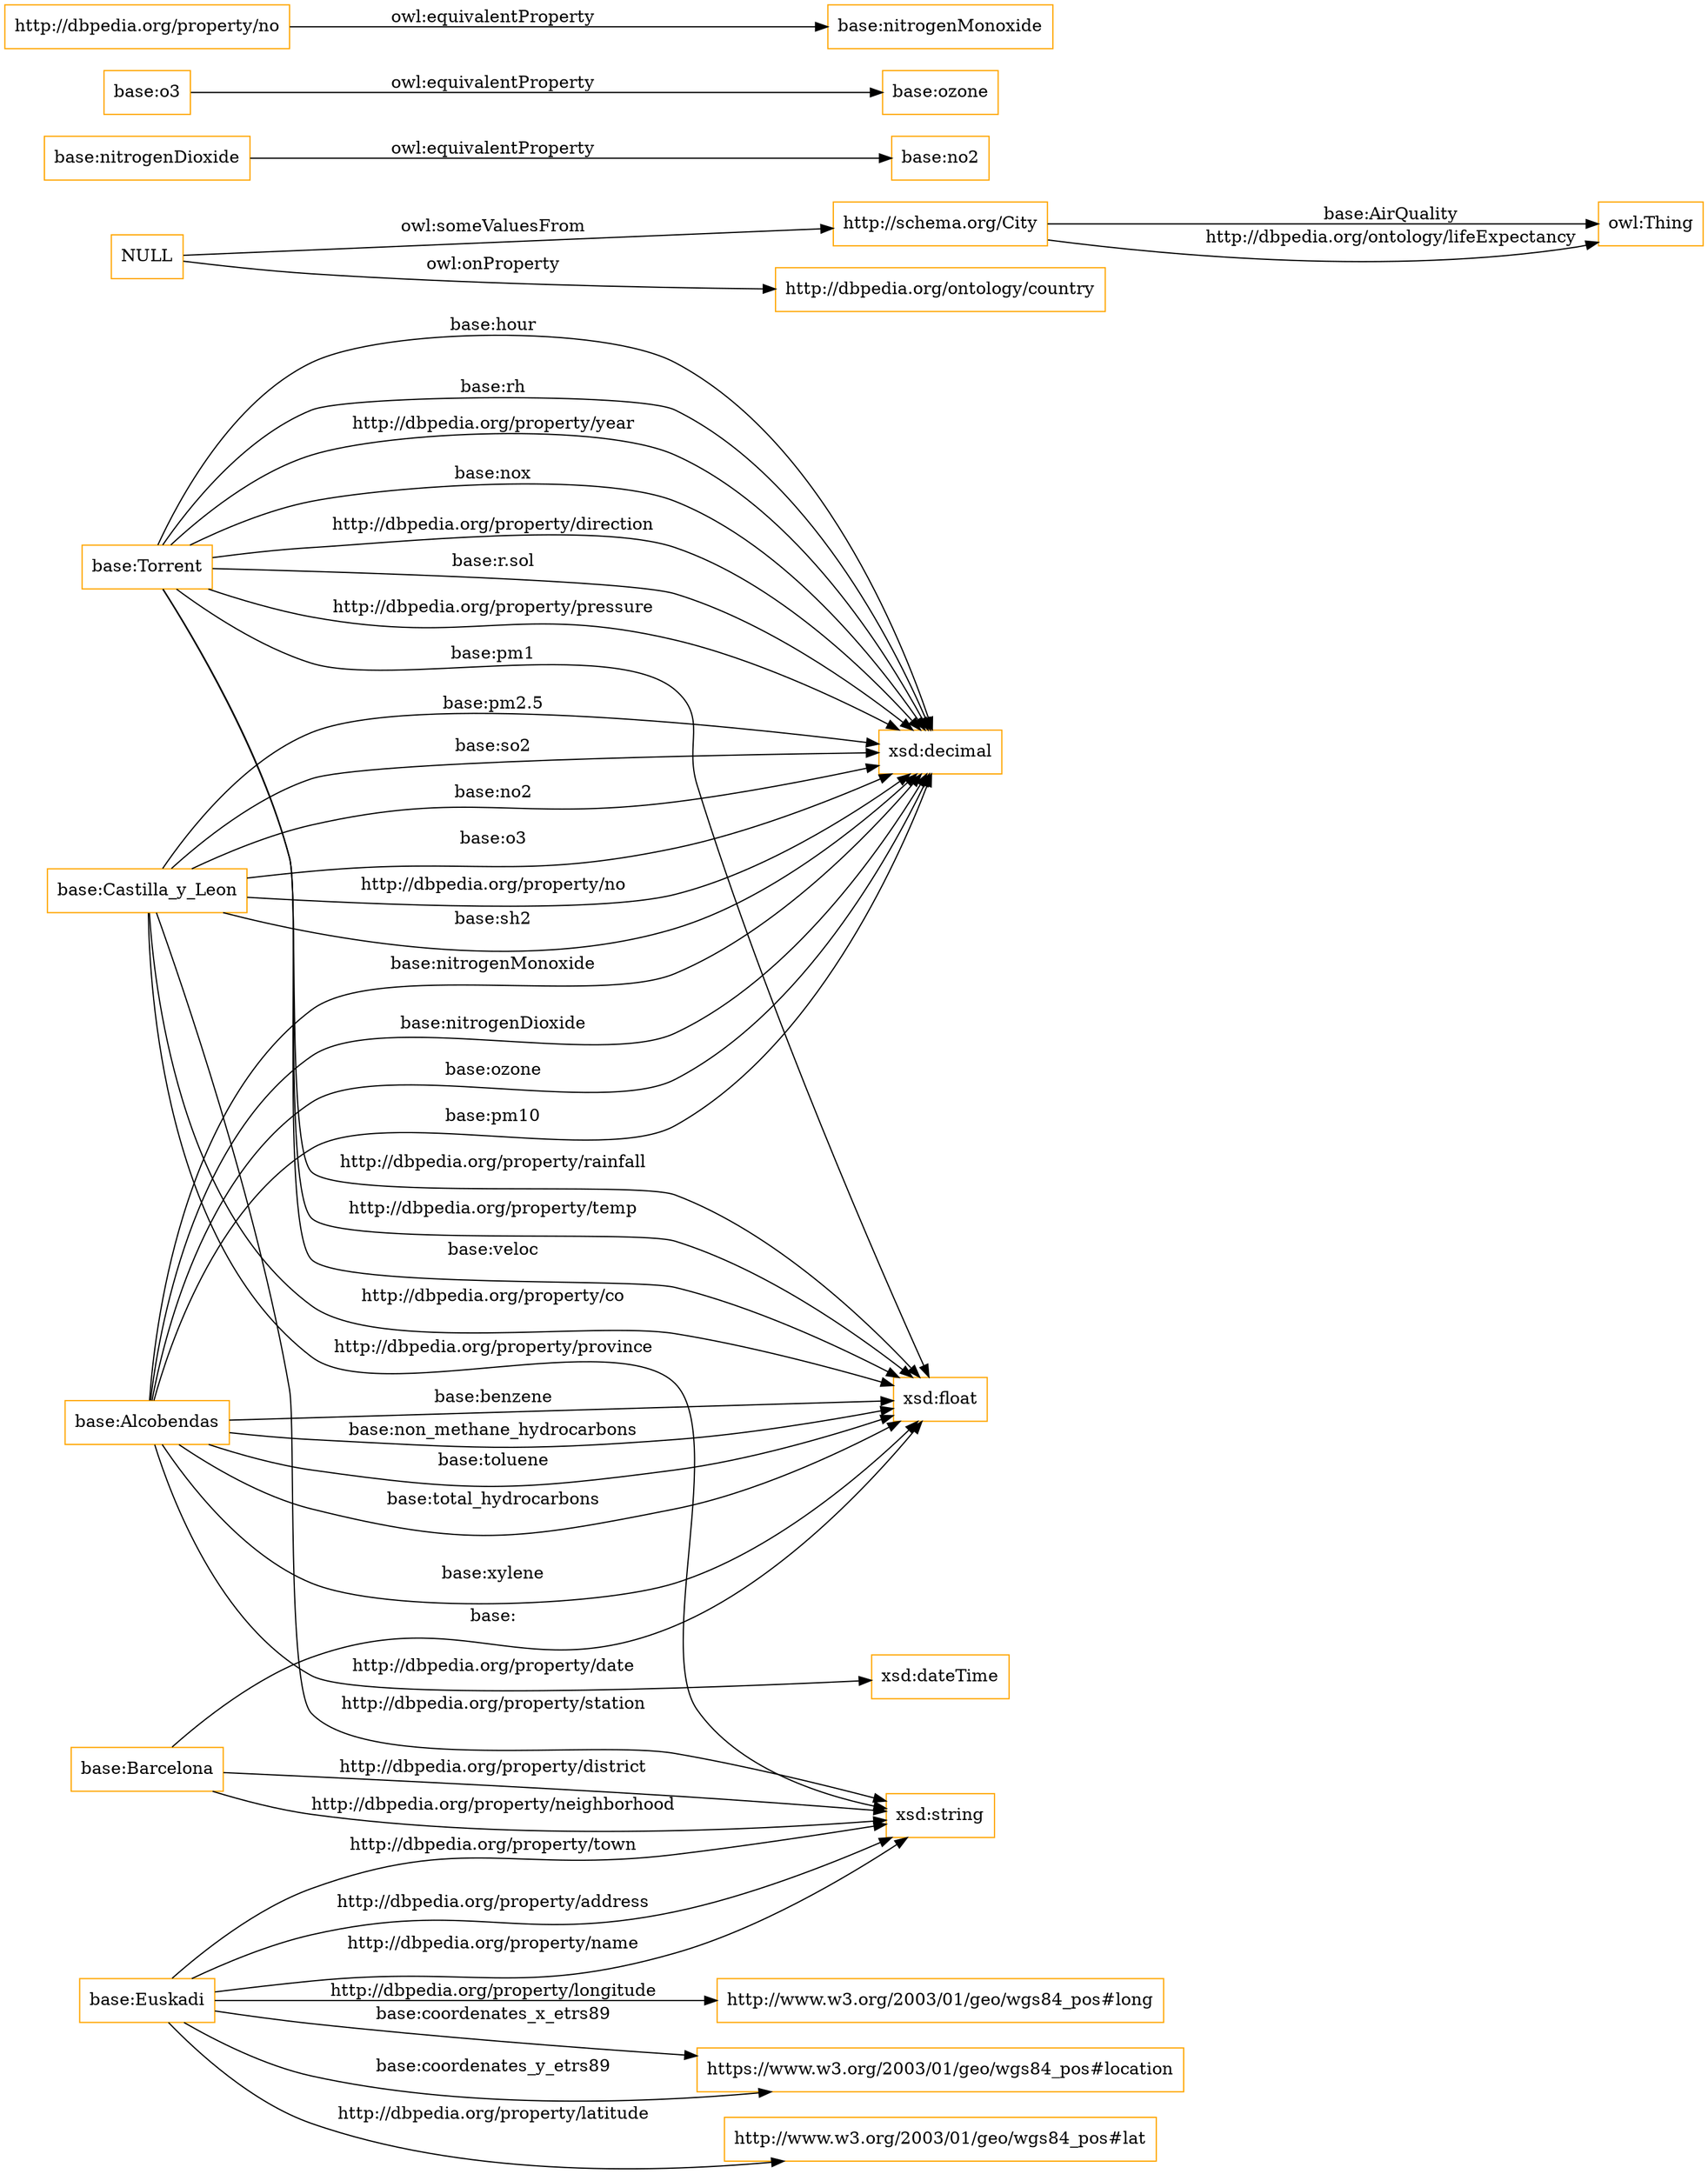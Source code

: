 digraph ar2dtool_diagram { 
rankdir=LR;
size="1501"
node [shape = rectangle, color="orange"]; "base:Torrent" "base:Euskadi" "base:Castilla_y_Leon" "base:Barcelona" "base:Alcobendas" "http://schema.org/City" ; /*classes style*/
	"base:nitrogenDioxide" -> "base:no2" [ label = "owl:equivalentProperty" ];
	"NULL" -> "http://schema.org/City" [ label = "owl:someValuesFrom" ];
	"NULL" -> "http://dbpedia.org/ontology/country" [ label = "owl:onProperty" ];
	"base:o3" -> "base:ozone" [ label = "owl:equivalentProperty" ];
	"http://dbpedia.org/property/no" -> "base:nitrogenMonoxide" [ label = "owl:equivalentProperty" ];
	"base:Torrent" -> "xsd:decimal" [ label = "http://dbpedia.org/property/year" ];
	"base:Alcobendas" -> "xsd:decimal" [ label = "base:nitrogenMonoxide" ];
	"base:Alcobendas" -> "xsd:float" [ label = "base:xylene" ];
	"base:Castilla_y_Leon" -> "xsd:decimal" [ label = "base:pm2.5" ];
	"base:Torrent" -> "xsd:float" [ label = "base:veloc" ];
	"base:Alcobendas" -> "xsd:float" [ label = "base:benzene" ];
	"base:Alcobendas" -> "xsd:dateTime" [ label = "http://dbpedia.org/property/date" ];
	"base:Torrent" -> "xsd:decimal" [ label = "base:nox" ];
	"base:Barcelona" -> "xsd:float" [ label = "base:" ];
	"base:Alcobendas" -> "xsd:float" [ label = "base:non_methane_hydrocarbons" ];
	"base:Torrent" -> "xsd:float" [ label = "base:pm1" ];
	"base:Torrent" -> "xsd:decimal" [ label = "http://dbpedia.org/property/direction" ];
	"base:Euskadi" -> "http://www.w3.org/2003/01/geo/wgs84_pos#long" [ label = "http://dbpedia.org/property/longitude" ];
	"base:Castilla_y_Leon" -> "xsd:decimal" [ label = "base:so2" ];
	"base:Castilla_y_Leon" -> "xsd:decimal" [ label = "base:no2" ];
	"base:Torrent" -> "xsd:float" [ label = "http://dbpedia.org/property/rainfall" ];
	"base:Alcobendas" -> "xsd:float" [ label = "base:toluene" ];
	"base:Alcobendas" -> "xsd:decimal" [ label = "base:nitrogenDioxide" ];
	"base:Alcobendas" -> "xsd:decimal" [ label = "base:ozone" ];
	"base:Torrent" -> "xsd:decimal" [ label = "base:r.sol" ];
	"base:Torrent" -> "xsd:decimal" [ label = "http://dbpedia.org/property/pressure" ];
	"base:Barcelona" -> "xsd:string" [ label = "http://dbpedia.org/property/neighborhood" ];
	"base:Torrent" -> "xsd:decimal" [ label = "base:hour" ];
	"base:Castilla_y_Leon" -> "xsd:decimal" [ label = "base:o3" ];
	"base:Castilla_y_Leon" -> "xsd:string" [ label = "http://dbpedia.org/property/station" ];
	"base:Castilla_y_Leon" -> "xsd:decimal" [ label = "http://dbpedia.org/property/no" ];
	"base:Alcobendas" -> "xsd:decimal" [ label = "base:pm10" ];
	"base:Castilla_y_Leon" -> "xsd:decimal" [ label = "base:sh2" ];
	"http://schema.org/City" -> "owl:Thing" [ label = "base:AirQuality" ];
	"http://schema.org/City" -> "owl:Thing" [ label = "http://dbpedia.org/ontology/lifeExpectancy" ];
	"base:Euskadi" -> "xsd:string" [ label = "http://dbpedia.org/property/name" ];
	"base:Barcelona" -> "xsd:string" [ label = "http://dbpedia.org/property/district" ];
	"base:Torrent" -> "xsd:decimal" [ label = "base:rh" ];
	"base:Alcobendas" -> "xsd:float" [ label = "base:total_hydrocarbons" ];
	"base:Euskadi" -> "xsd:string" [ label = "http://dbpedia.org/property/town" ];
	"base:Euskadi" -> "https://www.w3.org/2003/01/geo/wgs84_pos#location" [ label = "base:coordenates_x_etrs89" ];
	"base:Euskadi" -> "https://www.w3.org/2003/01/geo/wgs84_pos#location" [ label = "base:coordenates_y_etrs89" ];
	"base:Euskadi" -> "xsd:string" [ label = "http://dbpedia.org/property/address" ];
	"base:Castilla_y_Leon" -> "xsd:float" [ label = "http://dbpedia.org/property/co" ];
	"base:Castilla_y_Leon" -> "xsd:string" [ label = "http://dbpedia.org/property/province" ];
	"base:Torrent" -> "xsd:float" [ label = "http://dbpedia.org/property/temp" ];
	"base:Euskadi" -> "http://www.w3.org/2003/01/geo/wgs84_pos#lat" [ label = "http://dbpedia.org/property/latitude" ];

}
